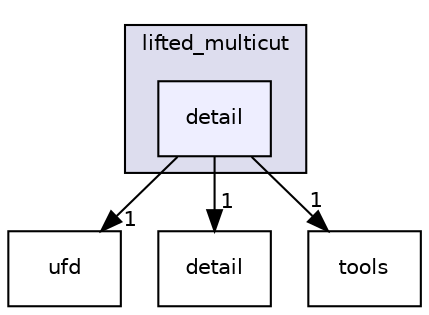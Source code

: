 digraph "/home/tbeier/src/nifty/include/nifty/graph/optimization/lifted_multicut/detail" {
  compound=true
  node [ fontsize="10", fontname="Helvetica"];
  edge [ labelfontsize="10", labelfontname="Helvetica"];
  subgraph clusterdir_b41a273464f3ce28bf2e258f1241dc76 {
    graph [ bgcolor="#ddddee", pencolor="black", label="lifted_multicut" fontname="Helvetica", fontsize="10", URL="dir_b41a273464f3ce28bf2e258f1241dc76.html"]
  dir_a5a7151c5e68cc4f85d839ea7742d8d6 [shape=box, label="detail", style="filled", fillcolor="#eeeeff", pencolor="black", URL="dir_a5a7151c5e68cc4f85d839ea7742d8d6.html"];
  }
  dir_ec4bd4b708eedc2383b6d3c075e4238c [shape=box label="ufd" URL="dir_ec4bd4b708eedc2383b6d3c075e4238c.html"];
  dir_0ff708a516c1684c06ebca80fca79378 [shape=box label="detail" URL="dir_0ff708a516c1684c06ebca80fca79378.html"];
  dir_696766375fbed7c9f8dc2e8fc7640177 [shape=box label="tools" URL="dir_696766375fbed7c9f8dc2e8fc7640177.html"];
  dir_a5a7151c5e68cc4f85d839ea7742d8d6->dir_ec4bd4b708eedc2383b6d3c075e4238c [headlabel="1", labeldistance=1.5 headhref="dir_000024_000046.html"];
  dir_a5a7151c5e68cc4f85d839ea7742d8d6->dir_0ff708a516c1684c06ebca80fca79378 [headlabel="1", labeldistance=1.5 headhref="dir_000024_000014.html"];
  dir_a5a7151c5e68cc4f85d839ea7742d8d6->dir_696766375fbed7c9f8dc2e8fc7640177 [headlabel="1", labeldistance=1.5 headhref="dir_000024_000045.html"];
}
